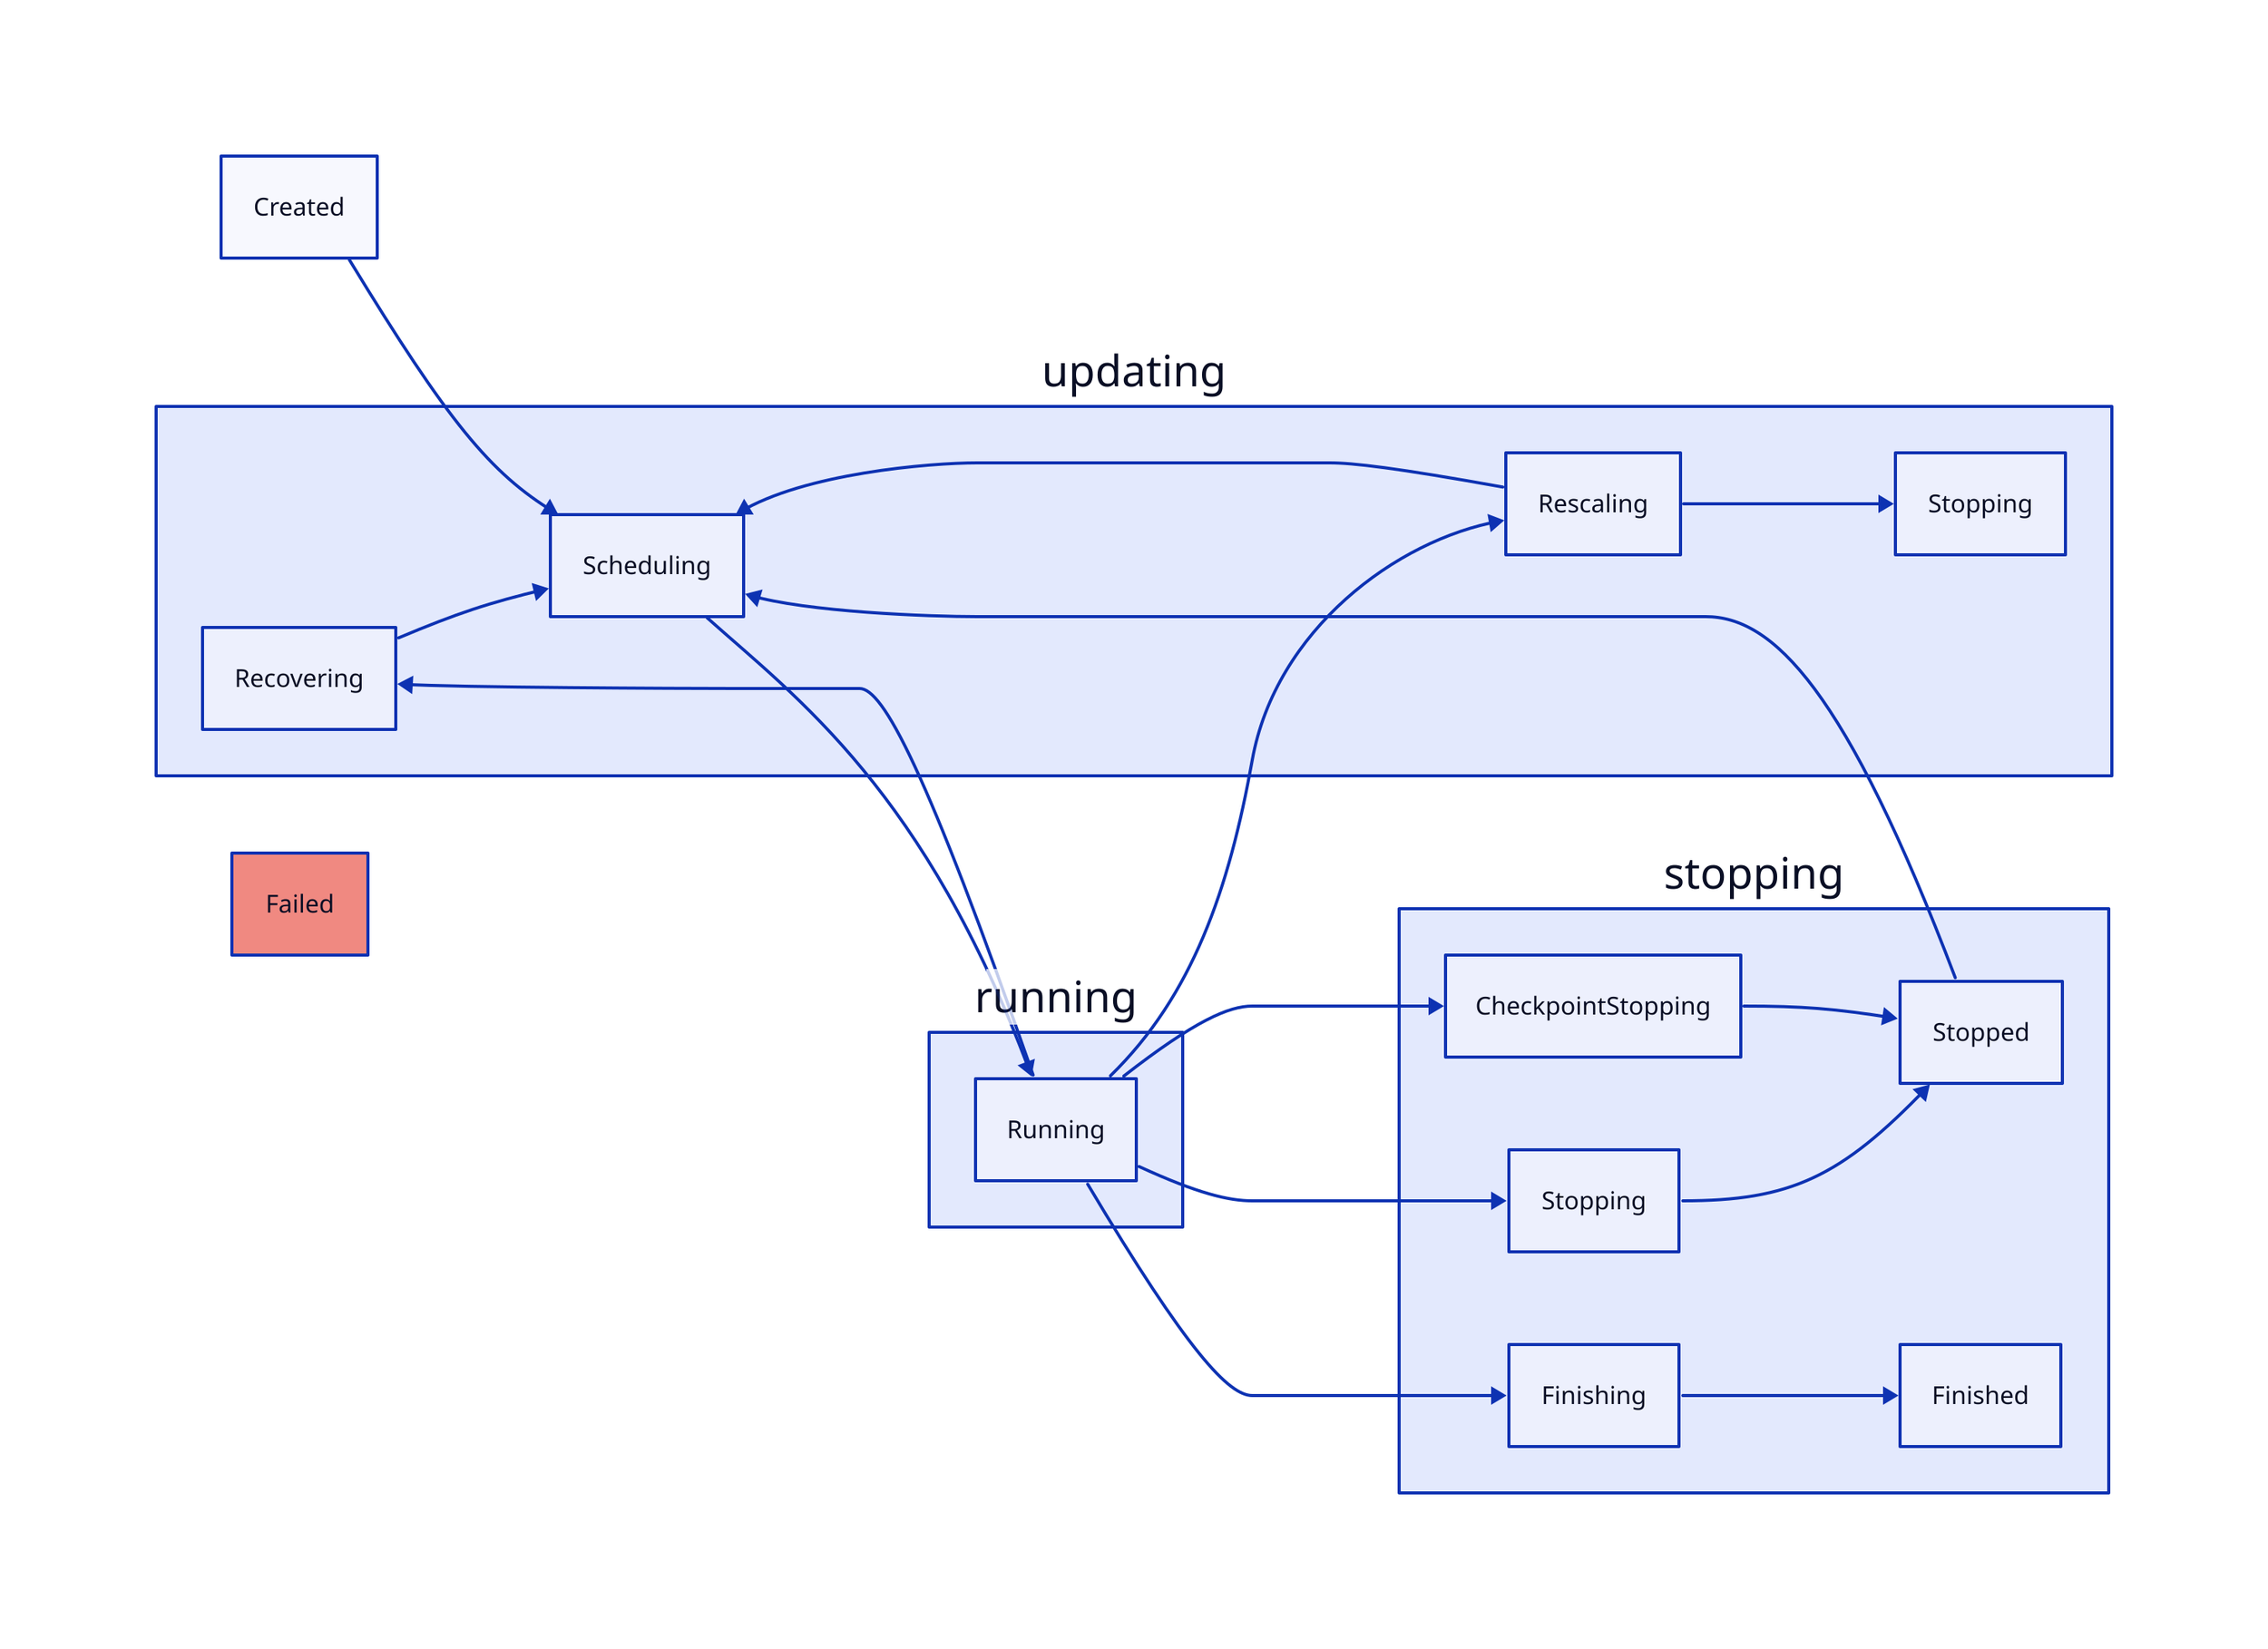 direction:right
u:"updating" {
    Recovering -> Scheduling
    Rescaling -> Scheduling
    Rescaling -> Stopping
}

Created -> u.Scheduling
u.Scheduling -> r.Running

r:"running" {
    Running
}

r.Running -> s.CheckpointStopping
r.Running -> s.Stopping
r.Running -> s.Finishing
r.Running -> u.Recovering
r.Running -> u.Rescaling


s:"stopping" {
    Stopping -> Stopped
    CheckpointStopping -> Stopped
    Finishing -> Finished
}

s.Stopped -> u.Scheduling

Failed
Failed.style.fill: "#f08981"
